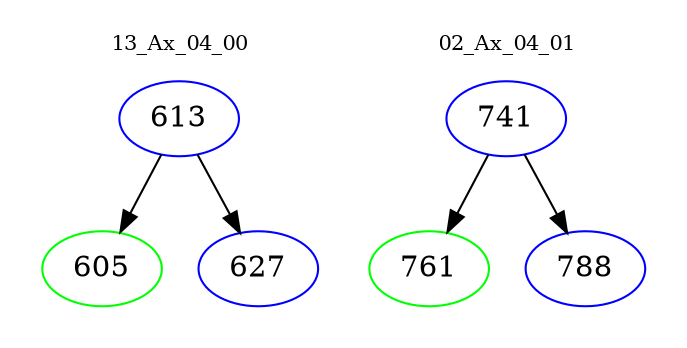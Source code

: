digraph{
subgraph cluster_0 {
color = white
label = "13_Ax_04_00";
fontsize=10;
T0_613 [label="613", color="blue"]
T0_613 -> T0_605 [color="black"]
T0_605 [label="605", color="green"]
T0_613 -> T0_627 [color="black"]
T0_627 [label="627", color="blue"]
}
subgraph cluster_1 {
color = white
label = "02_Ax_04_01";
fontsize=10;
T1_741 [label="741", color="blue"]
T1_741 -> T1_761 [color="black"]
T1_761 [label="761", color="green"]
T1_741 -> T1_788 [color="black"]
T1_788 [label="788", color="blue"]
}
}
